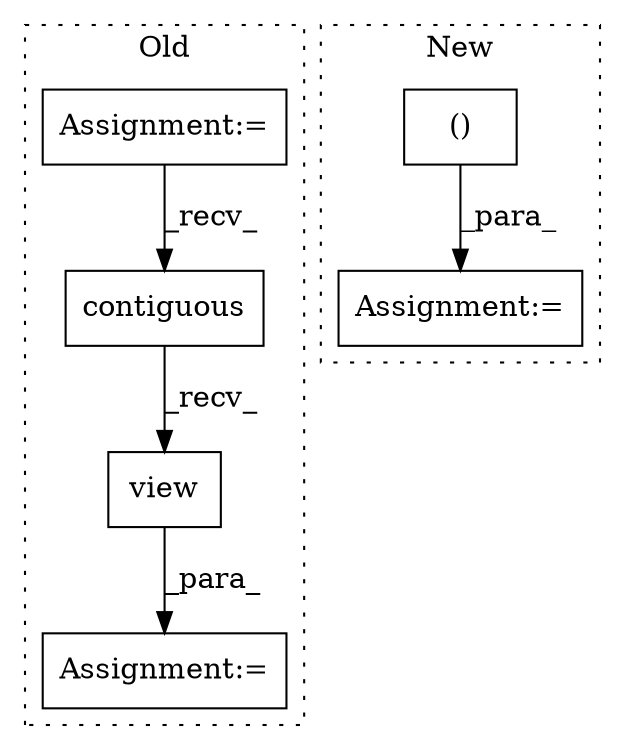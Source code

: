 digraph G {
subgraph cluster0 {
1 [label="contiguous" a="32" s="2949" l="12" shape="box"];
3 [label="Assignment:=" a="7" s="3088" l="1" shape="box"];
5 [label="Assignment:=" a="7" s="3053" l="21" shape="box"];
6 [label="view" a="32" s="2962,2994" l="5,1" shape="box"];
label = "Old";
style="dotted";
}
subgraph cluster1 {
2 [label="()" a="106" s="2185" l="109" shape="box"];
4 [label="Assignment:=" a="7" s="2178" l="7" shape="box"];
label = "New";
style="dotted";
}
1 -> 6 [label="_recv_"];
2 -> 4 [label="_para_"];
5 -> 1 [label="_recv_"];
6 -> 3 [label="_para_"];
}